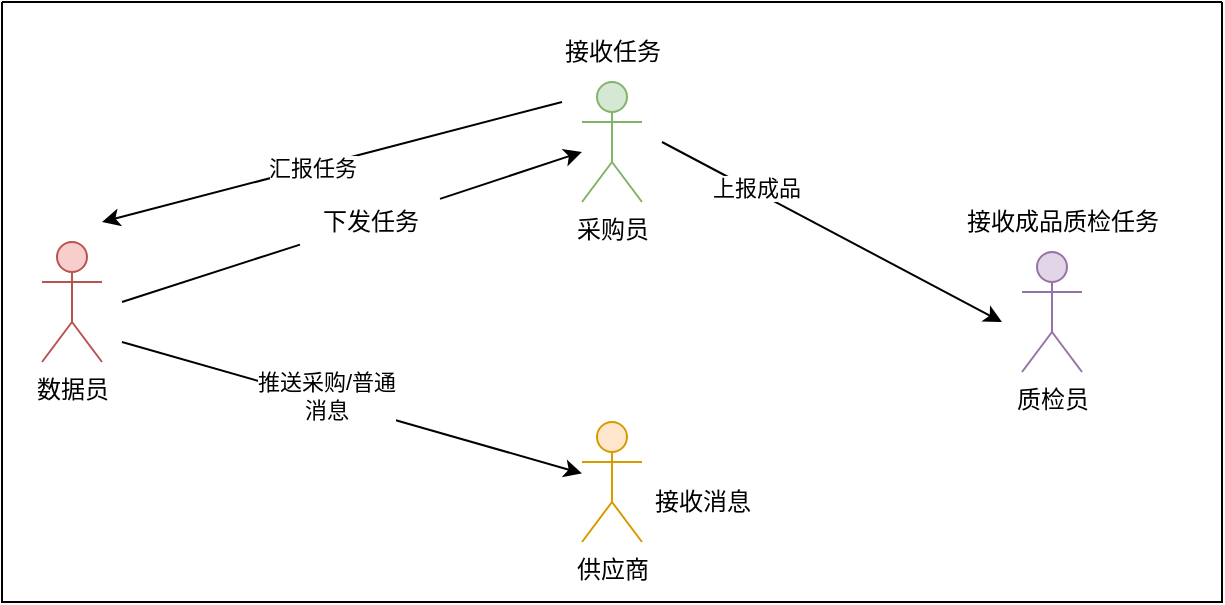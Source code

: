 <mxfile version="20.8.23" type="github">
  <diagram name="第 1 页" id="F5-1O8o-OYWhDIOKPq0Y">
    <mxGraphModel dx="794" dy="404" grid="1" gridSize="10" guides="1" tooltips="1" connect="1" arrows="1" fold="1" page="1" pageScale="1" pageWidth="827" pageHeight="1169" math="0" shadow="0">
      <root>
        <mxCell id="0" />
        <mxCell id="1" parent="0" />
        <mxCell id="jYLZY5CmuF188mWI5Yc8-1" value="数据员" style="shape=umlActor;verticalLabelPosition=bottom;verticalAlign=top;html=1;outlineConnect=0;fillColor=#f8cecc;strokeColor=#b85450;" vertex="1" parent="1">
          <mxGeometry x="210" y="160" width="30" height="60" as="geometry" />
        </mxCell>
        <mxCell id="jYLZY5CmuF188mWI5Yc8-8" value="采购员" style="shape=umlActor;verticalLabelPosition=bottom;verticalAlign=top;html=1;outlineConnect=0;fillColor=#d5e8d4;strokeColor=#82b366;" vertex="1" parent="1">
          <mxGeometry x="480" y="80" width="30" height="60" as="geometry" />
        </mxCell>
        <mxCell id="jYLZY5CmuF188mWI5Yc8-9" value="供应商" style="shape=umlActor;verticalLabelPosition=bottom;verticalAlign=top;html=1;outlineConnect=0;fillColor=#ffe6cc;strokeColor=#d79b00;" vertex="1" parent="1">
          <mxGeometry x="480" y="250" width="30" height="60" as="geometry" />
        </mxCell>
        <mxCell id="jYLZY5CmuF188mWI5Yc8-12" value="" style="endArrow=classic;html=1;rounded=0;startArrow=none;" edge="1" parent="1" source="jYLZY5CmuF188mWI5Yc8-14" target="jYLZY5CmuF188mWI5Yc8-8">
          <mxGeometry width="50" height="50" relative="1" as="geometry">
            <mxPoint x="250" y="190" as="sourcePoint" />
            <mxPoint x="440" y="210" as="targetPoint" />
          </mxGeometry>
        </mxCell>
        <mxCell id="jYLZY5CmuF188mWI5Yc8-13" value="" style="endArrow=none;html=1;rounded=0;" edge="1" parent="1" target="jYLZY5CmuF188mWI5Yc8-14">
          <mxGeometry width="50" height="50" relative="1" as="geometry">
            <mxPoint x="250" y="190" as="sourcePoint" />
            <mxPoint x="480" y="115" as="targetPoint" />
          </mxGeometry>
        </mxCell>
        <mxCell id="jYLZY5CmuF188mWI5Yc8-14" value="下发任务" style="text;html=1;align=center;verticalAlign=middle;resizable=0;points=[];autosize=1;strokeColor=none;fillColor=none;" vertex="1" parent="1">
          <mxGeometry x="339" y="135" width="70" height="30" as="geometry" />
        </mxCell>
        <mxCell id="jYLZY5CmuF188mWI5Yc8-15" value="" style="endArrow=classic;html=1;rounded=0;" edge="1" parent="1" target="jYLZY5CmuF188mWI5Yc8-9">
          <mxGeometry width="50" height="50" relative="1" as="geometry">
            <mxPoint x="250" y="210" as="sourcePoint" />
            <mxPoint x="440" y="210" as="targetPoint" />
            <Array as="points" />
          </mxGeometry>
        </mxCell>
        <mxCell id="jYLZY5CmuF188mWI5Yc8-16" value="推送采购/普通&lt;br&gt;消息" style="edgeLabel;html=1;align=center;verticalAlign=middle;resizable=0;points=[];" vertex="1" connectable="0" parent="jYLZY5CmuF188mWI5Yc8-15">
          <mxGeometry x="-0.124" y="2" relative="1" as="geometry">
            <mxPoint as="offset" />
          </mxGeometry>
        </mxCell>
        <mxCell id="jYLZY5CmuF188mWI5Yc8-17" value="接收任务" style="text;html=1;align=center;verticalAlign=middle;resizable=0;points=[];autosize=1;strokeColor=none;fillColor=none;" vertex="1" parent="1">
          <mxGeometry x="460" y="50" width="70" height="30" as="geometry" />
        </mxCell>
        <mxCell id="jYLZY5CmuF188mWI5Yc8-18" value="接收消息" style="text;html=1;align=center;verticalAlign=middle;resizable=0;points=[];autosize=1;strokeColor=none;fillColor=none;" vertex="1" parent="1">
          <mxGeometry x="505" y="275" width="70" height="30" as="geometry" />
        </mxCell>
        <mxCell id="jYLZY5CmuF188mWI5Yc8-19" value="质检员" style="shape=umlActor;verticalLabelPosition=bottom;verticalAlign=top;html=1;outlineConnect=0;fillColor=#e1d5e7;strokeColor=#9673a6;" vertex="1" parent="1">
          <mxGeometry x="700" y="165" width="30" height="60" as="geometry" />
        </mxCell>
        <mxCell id="jYLZY5CmuF188mWI5Yc8-20" value="" style="endArrow=classic;html=1;rounded=0;" edge="1" parent="1">
          <mxGeometry width="50" height="50" relative="1" as="geometry">
            <mxPoint x="520" y="110" as="sourcePoint" />
            <mxPoint x="690" y="200" as="targetPoint" />
          </mxGeometry>
        </mxCell>
        <mxCell id="jYLZY5CmuF188mWI5Yc8-21" value="上报成品" style="edgeLabel;html=1;align=center;verticalAlign=middle;resizable=0;points=[];" vertex="1" connectable="0" parent="jYLZY5CmuF188mWI5Yc8-20">
          <mxGeometry x="-0.467" y="2" relative="1" as="geometry">
            <mxPoint as="offset" />
          </mxGeometry>
        </mxCell>
        <mxCell id="jYLZY5CmuF188mWI5Yc8-22" value="接收成品质检任务" style="text;html=1;align=center;verticalAlign=middle;resizable=0;points=[];autosize=1;strokeColor=none;fillColor=none;" vertex="1" parent="1">
          <mxGeometry x="660" y="135" width="120" height="30" as="geometry" />
        </mxCell>
        <mxCell id="jYLZY5CmuF188mWI5Yc8-24" value="" style="endArrow=classic;html=1;rounded=0;" edge="1" parent="1">
          <mxGeometry width="50" height="50" relative="1" as="geometry">
            <mxPoint x="470" y="90" as="sourcePoint" />
            <mxPoint x="240" y="150" as="targetPoint" />
          </mxGeometry>
        </mxCell>
        <mxCell id="jYLZY5CmuF188mWI5Yc8-25" value="汇报任务" style="edgeLabel;html=1;align=center;verticalAlign=middle;resizable=0;points=[];" vertex="1" connectable="0" parent="jYLZY5CmuF188mWI5Yc8-24">
          <mxGeometry x="0.084" relative="1" as="geometry">
            <mxPoint as="offset" />
          </mxGeometry>
        </mxCell>
        <mxCell id="jYLZY5CmuF188mWI5Yc8-26" value="" style="swimlane;startSize=0;" vertex="1" parent="1">
          <mxGeometry x="190" y="40" width="610" height="300" as="geometry" />
        </mxCell>
      </root>
    </mxGraphModel>
  </diagram>
</mxfile>
